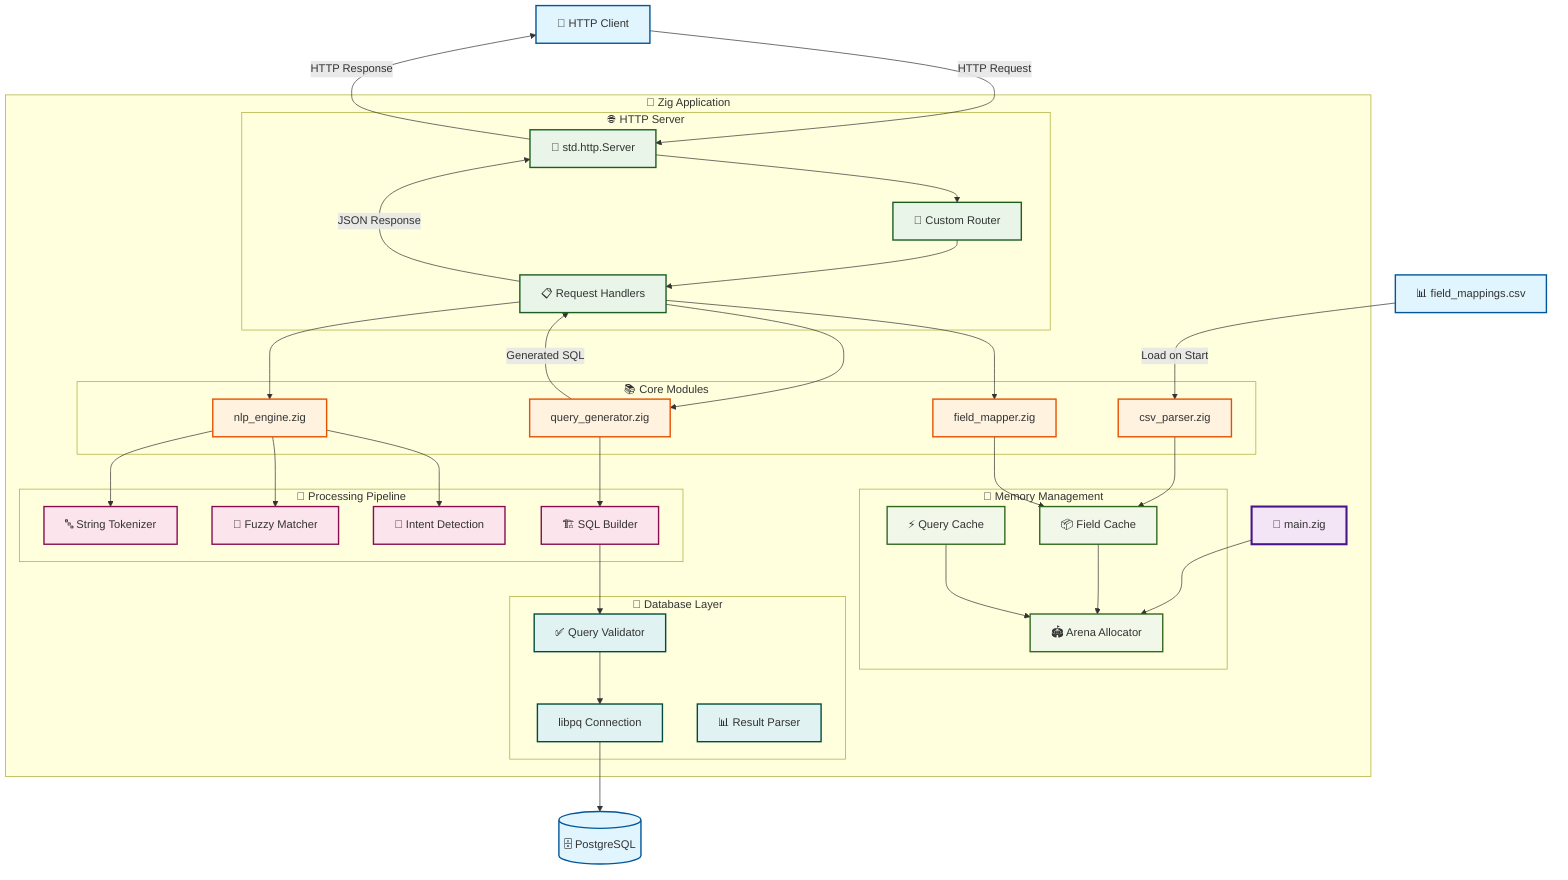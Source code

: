 graph TB
    %% External Components
    Client[👤 HTTP Client]
    CSV[📊 field_mappings.csv]
    PG[(🗄️ PostgreSQL)]
    
    %% Zig Application Structure
    subgraph "🚀 Zig Application"
        Main[🎯 main.zig]
        
        subgraph "🌐 HTTP Server"
            Server[🔧 std.http.Server]
            Router[🔀 Custom Router]
            Handlers[📋 Request Handlers]
        end
        
        subgraph "📚 Core Modules"
            FieldMapper[field_mapper.zig]
            NLPEngine[nlp_engine.zig]
            QueryGen[query_generator.zig]
            CSVParser[csv_parser.zig]
        end
        
        subgraph "🧠 Processing Pipeline"
            Tokenizer[🔤 String Tokenizer]
            FuzzyMatch[🎯 Fuzzy Matcher]
            IntentDetect[🧭 Intent Detection]
            SQLBuilder[🏗️ SQL Builder]
        end
        
        subgraph "💾 Memory Management"
            Arena[🏟️ Arena Allocator]
            FieldCache[📦 Field Cache]
            QueryCache[⚡ Query Cache]
        end
        
        subgraph "🔗 Database Layer"
            PQConnection[libpq Connection]
            QueryValidator[✅ Query Validator]
            ResultParser[📊 Result Parser]
        end
    end
    
    %% Data Flow
    Client -->|HTTP Request| Server
    CSV -->|Load on Start| CSVParser
    
    Server --> Router
    Router --> Handlers
    
    Handlers --> FieldMapper
    Handlers --> NLPEngine
    Handlers --> QueryGen
    
    CSVParser --> FieldCache
    FieldMapper --> FieldCache
    
    NLPEngine --> Tokenizer
    NLPEngine --> FuzzyMatch
    NLPEngine --> IntentDetect
    
    QueryGen --> SQLBuilder
    SQLBuilder --> QueryValidator
    QueryValidator --> PQConnection
    PQConnection --> PG
    
    %% Memory Management Flow
    Main --> Arena
    FieldCache --> Arena
    QueryCache --> Arena
    
    %% Response Flow
    QueryGen -->|Generated SQL| Handlers
    Handlers -->|JSON Response| Server
    Server -->|HTTP Response| Client
    
    %% Styling
    classDef external fill:#e1f5fe,stroke:#01579b,stroke-width:2px
    classDef zigapp fill:#f3e5f5,stroke:#4a148c,stroke-width:3px
    classDef http fill:#e8f5e8,stroke:#1b5e20,stroke-width:2px
    classDef core fill:#fff3e0,stroke:#e65100,stroke-width:2px
    classDef processing fill:#fce4ec,stroke:#880e4f,stroke-width:2px
    classDef memory fill:#f1f8e9,stroke:#33691e,stroke-width:2px
    classDef database fill:#e0f2f1,stroke:#004d40,stroke-width:2px
    
    class Client,CSV,PG external
    class Main zigapp
    class Server,Router,Handlers http
    class FieldMapper,NLPEngine,QueryGen,CSVParser core
    class Tokenizer,FuzzyMatch,IntentDetect,SQLBuilder processing
    class Arena,FieldCache,QueryCache memory
    class PQConnection,QueryValidator,ResultParser database